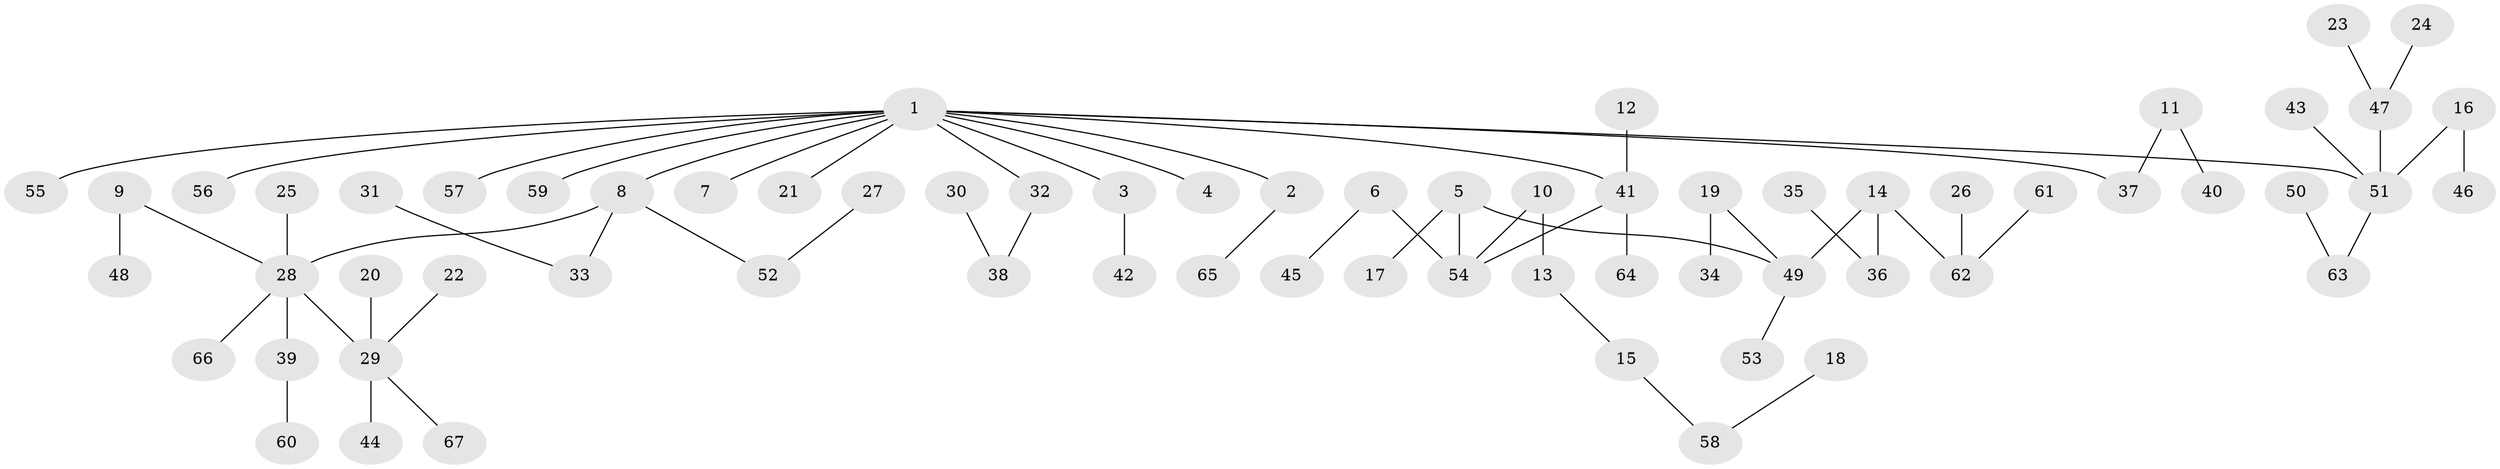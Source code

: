 // original degree distribution, {4: 0.029850746268656716, 9: 0.007462686567164179, 5: 0.04477611940298507, 6: 0.022388059701492536, 2: 0.27611940298507465, 3: 0.13432835820895522, 1: 0.48507462686567165}
// Generated by graph-tools (version 1.1) at 2025/26/03/09/25 03:26:30]
// undirected, 67 vertices, 66 edges
graph export_dot {
graph [start="1"]
  node [color=gray90,style=filled];
  1;
  2;
  3;
  4;
  5;
  6;
  7;
  8;
  9;
  10;
  11;
  12;
  13;
  14;
  15;
  16;
  17;
  18;
  19;
  20;
  21;
  22;
  23;
  24;
  25;
  26;
  27;
  28;
  29;
  30;
  31;
  32;
  33;
  34;
  35;
  36;
  37;
  38;
  39;
  40;
  41;
  42;
  43;
  44;
  45;
  46;
  47;
  48;
  49;
  50;
  51;
  52;
  53;
  54;
  55;
  56;
  57;
  58;
  59;
  60;
  61;
  62;
  63;
  64;
  65;
  66;
  67;
  1 -- 2 [weight=1.0];
  1 -- 3 [weight=1.0];
  1 -- 4 [weight=1.0];
  1 -- 7 [weight=1.0];
  1 -- 8 [weight=1.0];
  1 -- 21 [weight=1.0];
  1 -- 32 [weight=1.0];
  1 -- 37 [weight=1.0];
  1 -- 41 [weight=1.0];
  1 -- 51 [weight=1.0];
  1 -- 55 [weight=1.0];
  1 -- 56 [weight=1.0];
  1 -- 57 [weight=1.0];
  1 -- 59 [weight=1.0];
  2 -- 65 [weight=1.0];
  3 -- 42 [weight=1.0];
  5 -- 17 [weight=1.0];
  5 -- 49 [weight=1.0];
  5 -- 54 [weight=1.0];
  6 -- 45 [weight=1.0];
  6 -- 54 [weight=1.0];
  8 -- 28 [weight=1.0];
  8 -- 33 [weight=1.0];
  8 -- 52 [weight=1.0];
  9 -- 28 [weight=1.0];
  9 -- 48 [weight=1.0];
  10 -- 13 [weight=1.0];
  10 -- 54 [weight=1.0];
  11 -- 37 [weight=1.0];
  11 -- 40 [weight=1.0];
  12 -- 41 [weight=1.0];
  13 -- 15 [weight=1.0];
  14 -- 36 [weight=1.0];
  14 -- 49 [weight=1.0];
  14 -- 62 [weight=1.0];
  15 -- 58 [weight=1.0];
  16 -- 46 [weight=1.0];
  16 -- 51 [weight=1.0];
  18 -- 58 [weight=1.0];
  19 -- 34 [weight=1.0];
  19 -- 49 [weight=1.0];
  20 -- 29 [weight=1.0];
  22 -- 29 [weight=1.0];
  23 -- 47 [weight=1.0];
  24 -- 47 [weight=1.0];
  25 -- 28 [weight=1.0];
  26 -- 62 [weight=1.0];
  27 -- 52 [weight=1.0];
  28 -- 29 [weight=1.0];
  28 -- 39 [weight=1.0];
  28 -- 66 [weight=1.0];
  29 -- 44 [weight=1.0];
  29 -- 67 [weight=1.0];
  30 -- 38 [weight=1.0];
  31 -- 33 [weight=1.0];
  32 -- 38 [weight=1.0];
  35 -- 36 [weight=1.0];
  39 -- 60 [weight=1.0];
  41 -- 54 [weight=1.0];
  41 -- 64 [weight=1.0];
  43 -- 51 [weight=1.0];
  47 -- 51 [weight=1.0];
  49 -- 53 [weight=1.0];
  50 -- 63 [weight=1.0];
  51 -- 63 [weight=1.0];
  61 -- 62 [weight=1.0];
}
